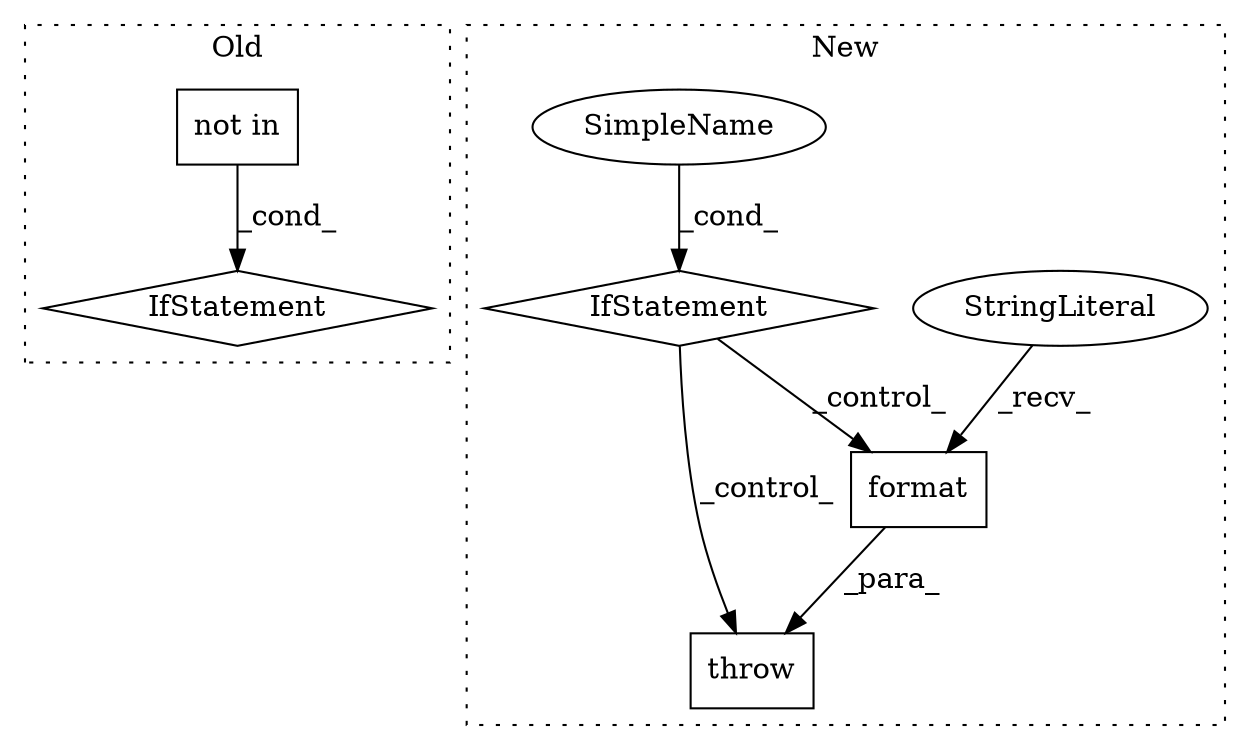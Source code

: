 digraph G {
subgraph cluster0 {
1 [label="not in" a="108" s="950" l="24" shape="box"];
3 [label="IfStatement" a="25" s="940,974" l="10,2" shape="diamond"];
label = "Old";
style="dotted";
}
subgraph cluster1 {
2 [label="format" a="32" s="1277,1293" l="7,1" shape="box"];
4 [label="StringLiteral" a="45" s="1220" l="56" shape="ellipse"];
5 [label="IfStatement" a="25" s="1134,1160" l="10,2" shape="diamond"];
6 [label="SimpleName" a="42" s="" l="" shape="ellipse"];
7 [label="throw" a="53" s="1198" l="6" shape="box"];
label = "New";
style="dotted";
}
1 -> 3 [label="_cond_"];
2 -> 7 [label="_para_"];
4 -> 2 [label="_recv_"];
5 -> 2 [label="_control_"];
5 -> 7 [label="_control_"];
6 -> 5 [label="_cond_"];
}